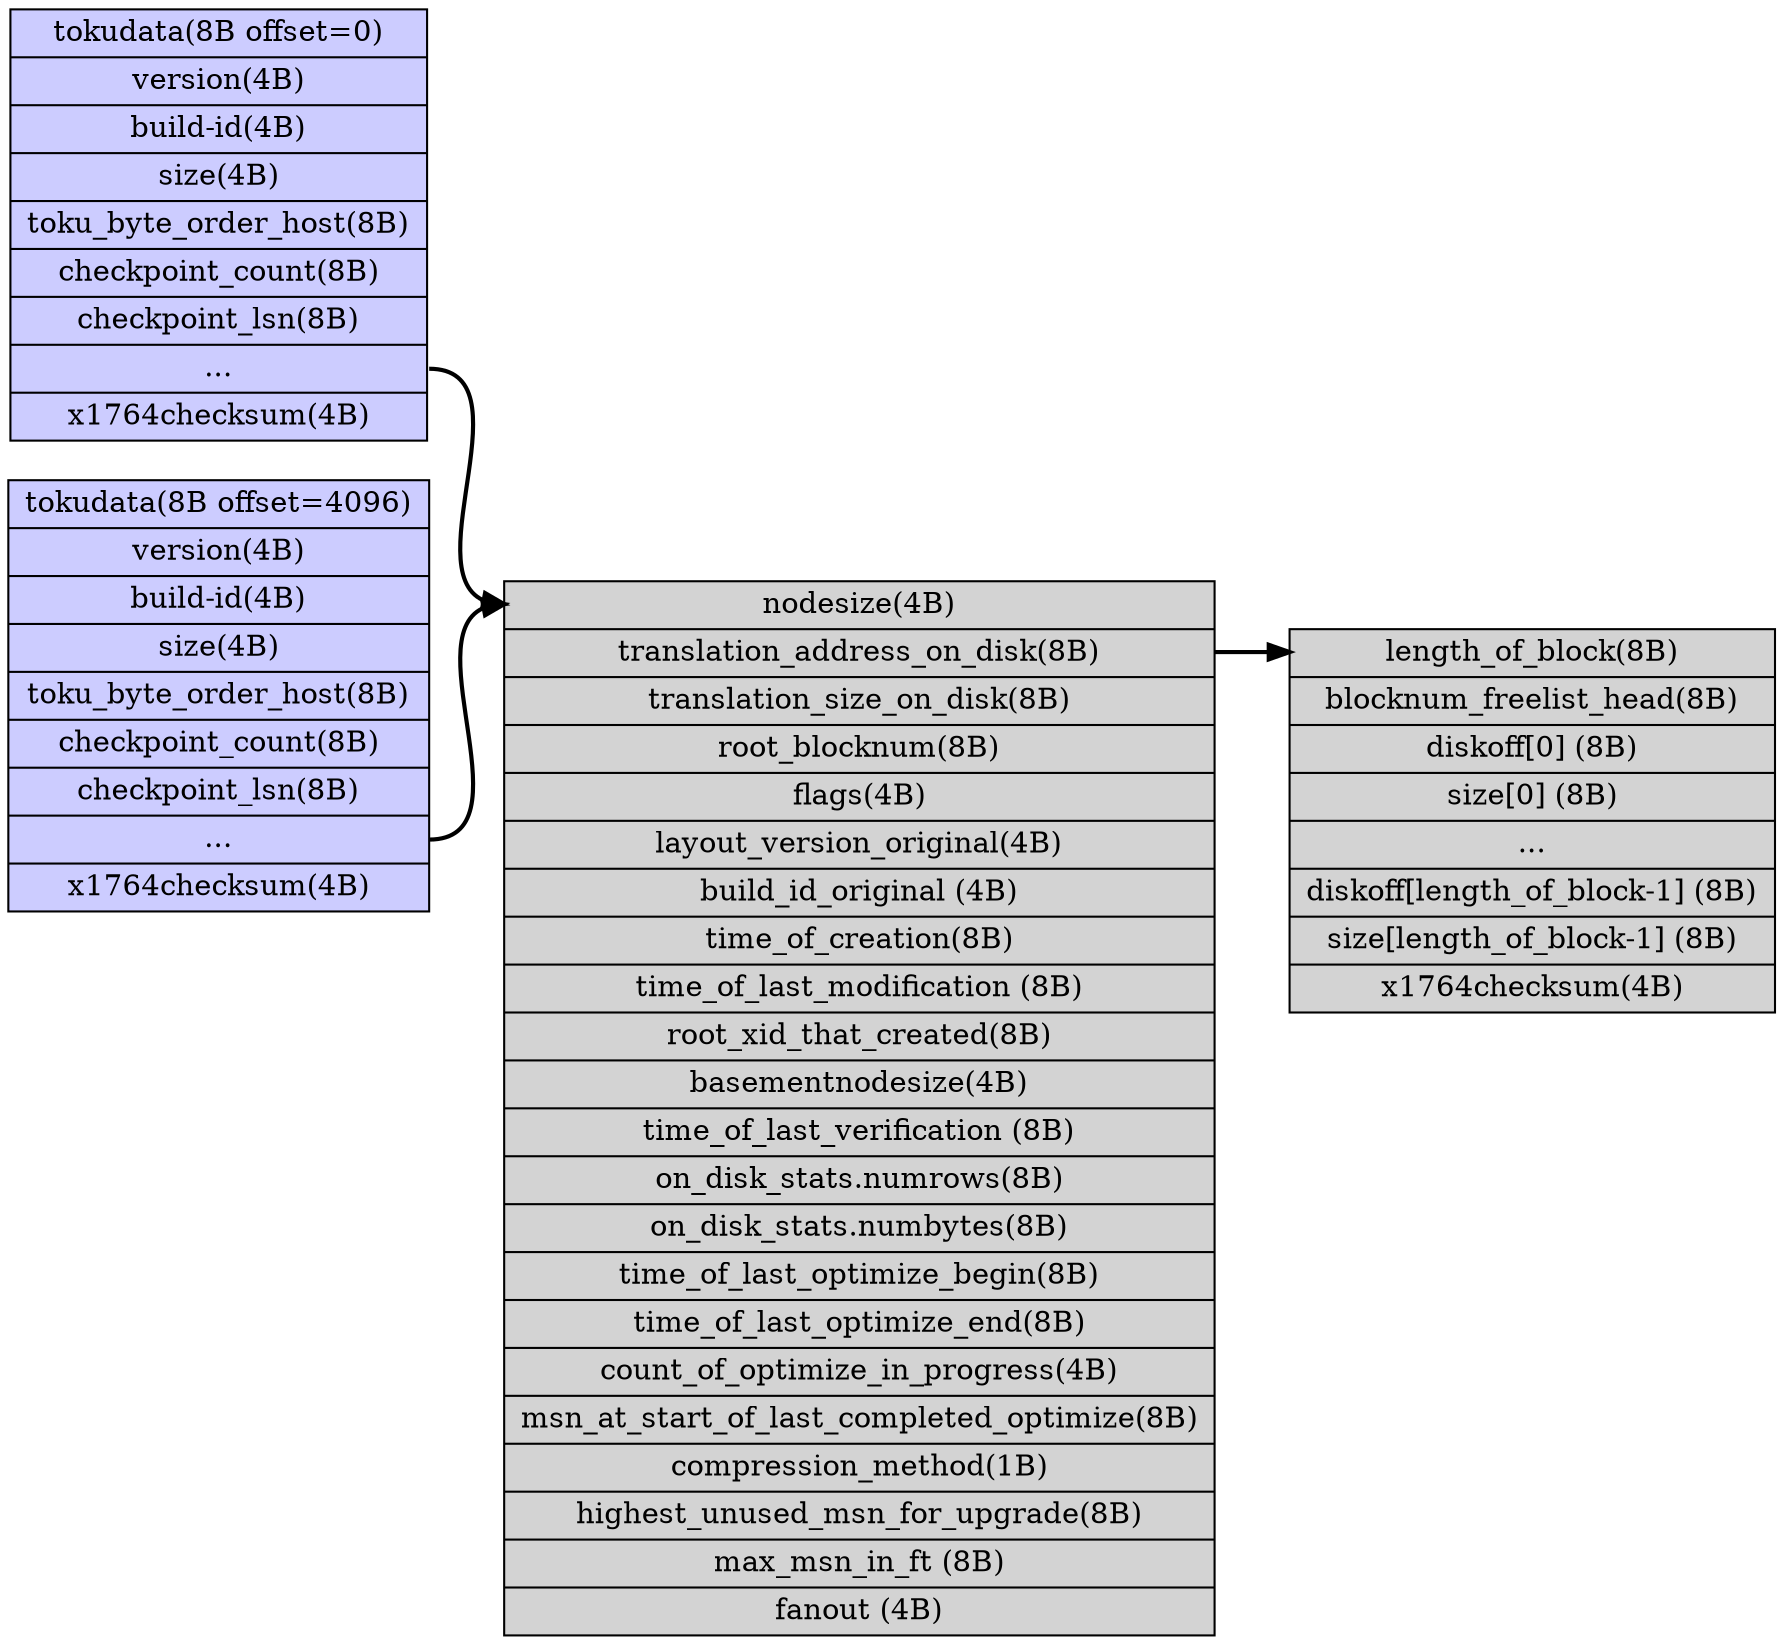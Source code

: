 digraph{

	rankdir = LR ; 
	node [shape = record, style =filled];   
	edge [style = bold]; 


	head0       [ label = "tokudata(8B offset=0) | 
						   version(4B) | 
						   build-id(4B) | 
						   size(4B) |
						   toku_byte_order_host(8B)|
						   checkpoint_count(8B)|
						   checkpoint_lsn(8B)|
						   <data> ...|
						   x1764checksum(4B)", fillcolor="#CCCCFF"
						   ]

	head1       [ label = "tokudata(8B offset=4096) | 
						   version(4B) | 
						   build-id(4B) | 
						   size(4B) |
						   toku_byte_order_host(8B)|
						   checkpoint_count(8B)|
						   checkpoint_lsn(8B)|
						   <data>...|
						   x1764checksum(4B)", fillcolor="#CCCCFF"
						   ]

	data   [label = "<header> nodesize(4B) | 
	                 <trans_addr> translation_address_on_disk(8B) | 
	                 translation_size_on_disk(8B) | 
	                 root_blocknum(8B) | 
	                 flags(4B) | 
	                 layout_version_original(4B) | 
	                 build_id_original (4B) | 
	                 time_of_creation(8B) | 
	                 time_of_last_modification (8B) | 
	                 root_xid_that_created(8B) | 
	                 basementnodesize(4B) | 
	                 time_of_last_verification (8B) | 
	                 on_disk_stats.numrows(8B) | 
	                 on_disk_stats.numbytes(8B) | 
	                 time_of_last_optimize_begin(8B)|
	                 time_of_last_optimize_end(8B) | 
	                 count_of_optimize_in_progress(4B) | 
	                 msn_at_start_of_last_completed_optimize(8B) | 
	                 compression_method(1B) | 
	                 highest_unused_msn_for_upgrade(8B) | 
	                 max_msn_in_ft (8B) | 
	                 fanout (4B) 
	                 "]



	translation_table  [label = "<header> length_of_block(8B)|
	                             blocknum_freelist_head(8B)|
	                             diskoff[0] (8B) | 
	                             size[0] (8B)	|
	                             ...|
	                             diskoff[length_of_block-1] (8B) | 
	                             size[length_of_block-1] (8B) |
	                             x1764checksum(4B) "]

	head0:data -> data:header
	head1:data -> data:header
	data:trans_addr -> translation_table:header
}